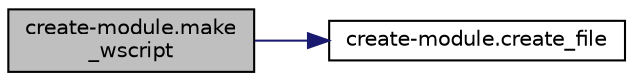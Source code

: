 digraph "create-module.make_wscript"
{
 // LATEX_PDF_SIZE
  edge [fontname="Helvetica",fontsize="10",labelfontname="Helvetica",labelfontsize="10"];
  node [fontname="Helvetica",fontsize="10",shape=record];
  rankdir="LR";
  Node1 [label="create-module.make\l_wscript",height=0.2,width=0.4,color="black", fillcolor="grey75", style="filled", fontcolor="black",tooltip=" "];
  Node1 -> Node2 [color="midnightblue",fontsize="10",style="solid",fontname="Helvetica"];
  Node2 [label="create-module.create_file",height=0.2,width=0.4,color="black", fillcolor="white", style="filled",URL="$namespacecreate-module.html#a6d0dc5dad529e8b51edb86e7156191f8",tooltip=" "];
}
